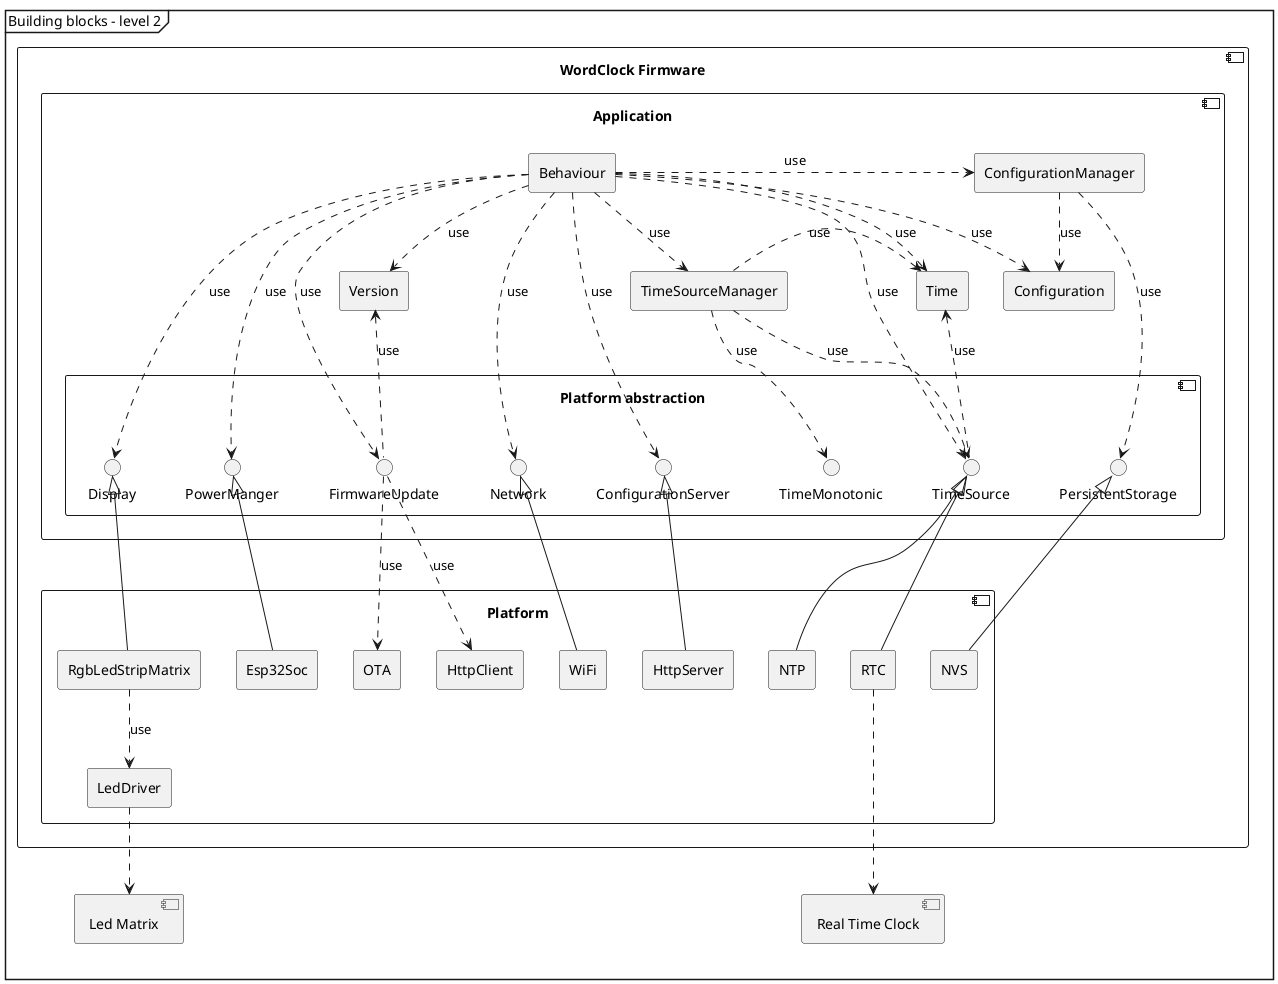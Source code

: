 @startuml
mainframe Building blocks - level 2

component "WordClock Firmware" as clk_fw{
    component Application {
        rectangle Behaviour
        rectangle Configuration
        rectangle ConfigurationManager
        rectangle Version
        rectangle TimeSourceManager
        rectangle Time

        component "Platform abstraction" as pal {
            interface Display
            interface PersistentStorage
            interface PowerManger
            interface Network
            interface TimeMonotonic
            interface TimeSource
            interface FirmwareUpdate
            interface ConfigurationServer
        }
    }

    component Platform {
        rectangle Esp32Soc
        rectangle RgbLedStripMatrix
        rectangle LedDriver
        rectangle NTP
        rectangle RTC
        rectangle NVS
        rectangle WiFi
        rectangle HttpClient
        rectangle OTA
        rectangle HttpServer
    }
}

component "Real Time Clock" as Rtc
component "Led Matrix" as Led_matrix

Behaviour .> Configuration: use
Behaviour .> ConfigurationManager: use
Behaviour .> Time: use
Behaviour ..> Network: use
Behaviour ..> Display: use
Behaviour ..> Version: use
Behaviour ..> FirmwareUpdate: use
Behaviour ..> TimeSourceManager: use
Behaviour ..> TimeSource: use
Behaviour ..> ConfigurationServer: use
Behaviour ..> PowerManger: use
TimeSourceManager .> Time: use
TimeSourceManager ..> TimeMonotonic: use
TimeSourceManager ..> TimeSource: use
Time <.. TimeSource: use
ConfigurationManager ..> PersistentStorage: use
ConfigurationManager ..> Configuration: use
Version <.. FirmwareUpdate: use

Display <|-- RgbLedStripMatrix
RgbLedStripMatrix ..> LedDriver: use
PersistentStorage <|-- NVS
Network <|-- WiFi
TimeSource <|-- NTP
TimeSource <|-- RTC
ConfigurationServer <|-- HttpServer
FirmwareUpdate ..> OTA: use
FirmwareUpdate ..> HttpClient: use
PowerManger <|-- Esp32Soc

RTC ...> Rtc
LedDriver ..> Led_matrix

@enduml
